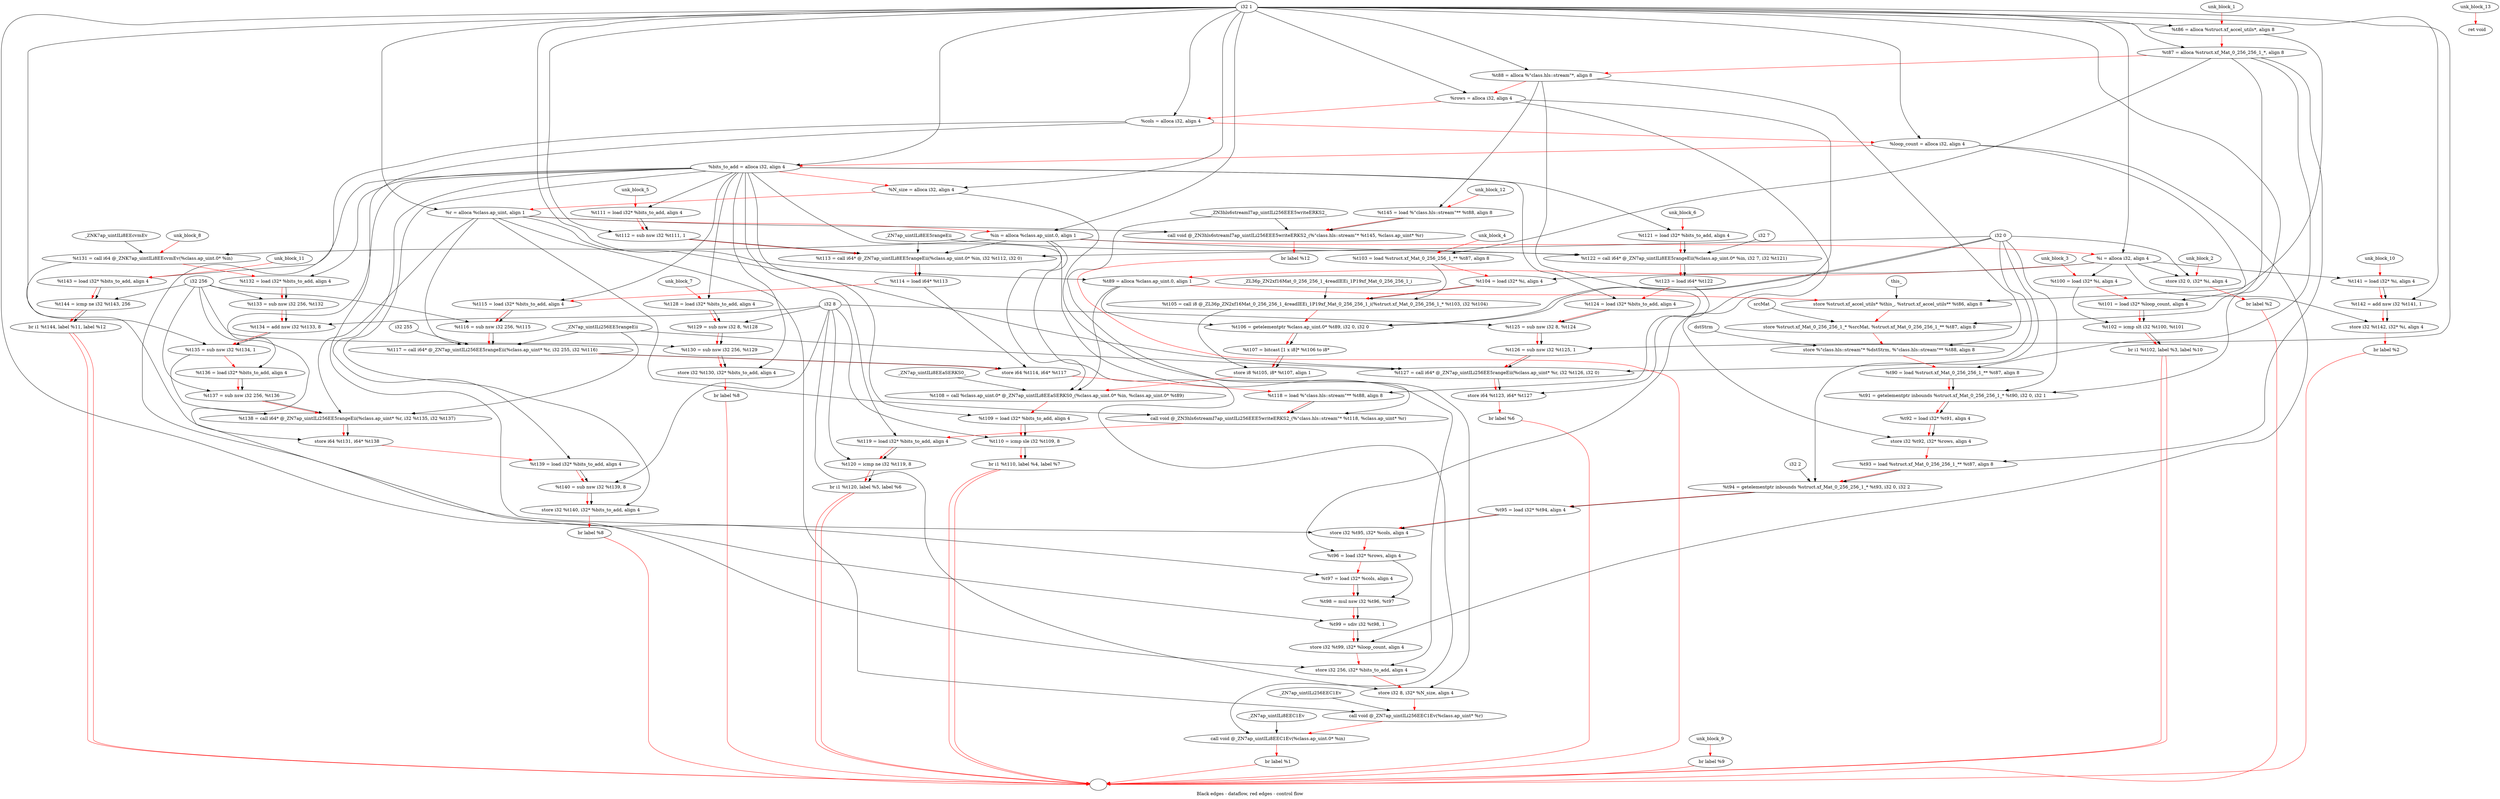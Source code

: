 digraph G {
compound=true
label="Black edges - dataflow, red edges - control flow"
"t86" [label="  %t86 = alloca %struct.xf_accel_utils*, align 8"]
"t87" [label="  %t87 = alloca %struct.xf_Mat_0_256_256_1_*, align 8"]
"t88" [label="  %t88 = alloca %\"class.hls::stream\"*, align 8"]
"rows" [label="  %rows = alloca i32, align 4"]
"cols" [label="  %cols = alloca i32, align 4"]
"loop_count" [label="  %loop_count = alloca i32, align 4"]
"bits_to_add" [label="  %bits_to_add = alloca i32, align 4"]
"N_size" [label="  %N_size = alloca i32, align 4"]
"r" [label="  %r = alloca %class.ap_uint, align 1"]
"in" [label="  %in = alloca %class.ap_uint.0, align 1"]
"i" [label="  %i = alloca i32, align 4"]
"t89" [label="  %t89 = alloca %class.ap_uint.0, align 1"]
"_1" [label="  store %struct.xf_accel_utils* %this_, %struct.xf_accel_utils** %t86, align 8"]
"_2" [label="  store %struct.xf_Mat_0_256_256_1_* %srcMat, %struct.xf_Mat_0_256_256_1_** %t87, align 8"]
"_3" [label="  store %\"class.hls::stream\"* %dstStrm, %\"class.hls::stream\"** %t88, align 8"]
"t90" [label="  %t90 = load %struct.xf_Mat_0_256_256_1_** %t87, align 8"]
"t91" [label="  %t91 = getelementptr inbounds %struct.xf_Mat_0_256_256_1_* %t90, i32 0, i32 1"]
"t92" [label="  %t92 = load i32* %t91, align 4"]
"_4" [label="  store i32 %t92, i32* %rows, align 4"]
"t93" [label="  %t93 = load %struct.xf_Mat_0_256_256_1_** %t87, align 8"]
"t94" [label="  %t94 = getelementptr inbounds %struct.xf_Mat_0_256_256_1_* %t93, i32 0, i32 2"]
"t95" [label="  %t95 = load i32* %t94, align 4"]
"_5" [label="  store i32 %t95, i32* %cols, align 4"]
"t96" [label="  %t96 = load i32* %rows, align 4"]
"t97" [label="  %t97 = load i32* %cols, align 4"]
"t98" [label="  %t98 = mul nsw i32 %t96, %t97"]
"t99" [label="  %t99 = sdiv i32 %t98, 1"]
"_6" [label="  store i32 %t99, i32* %loop_count, align 4"]
"_7" [label="  store i32 256, i32* %bits_to_add, align 4"]
"_8" [label="  store i32 8, i32* %N_size, align 4"]
"_9" [label="  call void @_ZN7ap_uintILi256EEC1Ev(%class.ap_uint* %r)"]
"_10" [label="  call void @_ZN7ap_uintILi8EEC1Ev(%class.ap_uint.0* %in)"]
"_11" [label="  br label %1"]
"unk_block_1" -> "t86"[color=red]
"i32 1" -> "t86"
"t86" -> "t87"[color=red weight=2]
"i32 1" -> "t87"
"t87" -> "t88"[color=red weight=2]
"i32 1" -> "t88"
"t88" -> "rows"[color=red weight=2]
"i32 1" -> "rows"
"rows" -> "cols"[color=red weight=2]
"i32 1" -> "cols"
"cols" -> "loop_count"[color=red weight=2]
"i32 1" -> "loop_count"
"loop_count" -> "bits_to_add"[color=red weight=2]
"i32 1" -> "bits_to_add"
"bits_to_add" -> "N_size"[color=red weight=2]
"i32 1" -> "N_size"
"N_size" -> "r"[color=red weight=2]
"i32 1" -> "r"
"r" -> "in"[color=red weight=2]
"i32 1" -> "in"
"in" -> "i"[color=red weight=2]
"i32 1" -> "i"
"i" -> "t89"[color=red weight=2]
"i32 1" -> "t89"
"t89" -> "_1"[color=red weight=2]
"this_" -> "_1"
"t86" -> "_1"
"_1" -> "_2"[color=red weight=2]
"srcMat" -> "_2"
"t87" -> "_2"
"_2" -> "_3"[color=red weight=2]
"dstStrm" -> "_3"
"t88" -> "_3"
"_3" -> "t90"[color=red weight=2]
"t87" -> "t90"
"t90" -> "t91"[color=red weight=2]
"t90" -> "t91"
"i32 0" -> "t91"
"i32 1" -> "t91"
"t91" -> "t92"[color=red weight=2]
"t91" -> "t92"
"t92" -> "_4"[color=red weight=2]
"t92" -> "_4"
"rows" -> "_4"
"_4" -> "t93"[color=red weight=2]
"t87" -> "t93"
"t93" -> "t94"[color=red weight=2]
"t93" -> "t94"
"i32 0" -> "t94"
"i32 2" -> "t94"
"t94" -> "t95"[color=red weight=2]
"t94" -> "t95"
"t95" -> "_5"[color=red weight=2]
"t95" -> "_5"
"cols" -> "_5"
"_5" -> "t96"[color=red weight=2]
"rows" -> "t96"
"t96" -> "t97"[color=red weight=2]
"cols" -> "t97"
"t97" -> "t98"[color=red weight=2]
"t96" -> "t98"
"t97" -> "t98"
"t98" -> "t99"[color=red weight=2]
"t98" -> "t99"
"i32 1" -> "t99"
"t99" -> "_6"[color=red weight=2]
"t99" -> "_6"
"loop_count" -> "_6"
"_6" -> "_7"[color=red weight=2]
"i32 256" -> "_7"
"bits_to_add" -> "_7"
"_7" -> "_8"[color=red weight=2]
"i32 8" -> "_8"
"N_size" -> "_8"
"_8" -> "_9"[color=red weight=2]
"r" -> "_9"
"_ZN7ap_uintILi256EEC1Ev" -> "_9"
"_9" -> "_10"[color=red weight=2]
"in" -> "_10"
"_ZN7ap_uintILi8EEC1Ev" -> "_10"
"_10" -> "_11"[color=red weight=2]
"_11" -> ""[color=red]

"_12" [label="  store i32 0, i32* %i, align 4"]
"_13" [label="  br label %2"]
"unk_block_2" -> "_12"[color=red]
"i32 0" -> "_12"
"i" -> "_12"
"_12" -> "_13"[color=red weight=2]
"_13" -> ""[color=red]

"t100" [label="  %t100 = load i32* %i, align 4"]
"t101" [label="  %t101 = load i32* %loop_count, align 4"]
"t102" [label="  %t102 = icmp slt i32 %t100, %t101"]
"_14" [label="  br i1 %t102, label %3, label %10"]
"unk_block_3" -> "t100"[color=red]
"i" -> "t100"
"t100" -> "t101"[color=red weight=2]
"loop_count" -> "t101"
"t101" -> "t102"[color=red weight=2]
"t100" -> "t102"
"t101" -> "t102"
"t102" -> "_14"[color=red weight=2]
"t102" -> "_14"
"_14" -> ""[color=red]
"_14" -> ""[color=red]

"t103" [label="  %t103 = load %struct.xf_Mat_0_256_256_1_** %t87, align 8"]
"t104" [label="  %t104 = load i32* %i, align 4"]
"t105" [label="  %t105 = call i8 @_ZL36p_ZN2xf16Mat_0_256_256_1_4readIEEi_1P19xf_Mat_0_256_256_1_i(%struct.xf_Mat_0_256_256_1_* %t103, i32 %t104)"]
"t106" [label="  %t106 = getelementptr %class.ap_uint.0* %t89, i32 0, i32 0"]
"t107" [label="  %t107 = bitcast [1 x i8]* %t106 to i8*"]
"_15" [label="  store i8 %t105, i8* %t107, align 1"]
"t108" [label="  %t108 = call %class.ap_uint.0* @_ZN7ap_uintILi8EEaSERKS0_(%class.ap_uint.0* %in, %class.ap_uint.0* %t89)"]
"t109" [label="  %t109 = load i32* %bits_to_add, align 4"]
"t110" [label="  %t110 = icmp sle i32 %t109, 8"]
"_16" [label="  br i1 %t110, label %4, label %7"]
"unk_block_4" -> "t103"[color=red]
"t87" -> "t103"
"t103" -> "t104"[color=red weight=2]
"i" -> "t104"
"t104" -> "t105"[color=red weight=2]
"t103" -> "t105"
"t104" -> "t105"
"_ZL36p_ZN2xf16Mat_0_256_256_1_4readIEEi_1P19xf_Mat_0_256_256_1_i" -> "t105"
"t105" -> "t106"[color=red weight=2]
"t89" -> "t106"
"i32 0" -> "t106"
"i32 0" -> "t106"
"t106" -> "t107"[color=red weight=2]
"t106" -> "t107"
"t107" -> "_15"[color=red weight=2]
"t105" -> "_15"
"t107" -> "_15"
"_15" -> "t108"[color=red weight=2]
"in" -> "t108"
"t89" -> "t108"
"_ZN7ap_uintILi8EEaSERKS0_" -> "t108"
"t108" -> "t109"[color=red weight=2]
"bits_to_add" -> "t109"
"t109" -> "t110"[color=red weight=2]
"t109" -> "t110"
"i32 8" -> "t110"
"t110" -> "_16"[color=red weight=2]
"t110" -> "_16"
"_16" -> ""[color=red]
"_16" -> ""[color=red]

"t111" [label="  %t111 = load i32* %bits_to_add, align 4"]
"t112" [label="  %t112 = sub nsw i32 %t111, 1"]
"t113" [label="  %t113 = call i64* @_ZN7ap_uintILi8EE5rangeEii(%class.ap_uint.0* %in, i32 %t112, i32 0)"]
"t114" [label="  %t114 = load i64* %t113"]
"t115" [label="  %t115 = load i32* %bits_to_add, align 4"]
"t116" [label="  %t116 = sub nsw i32 256, %t115"]
"t117" [label="  %t117 = call i64* @_ZN7ap_uintILi256EE5rangeEii(%class.ap_uint* %r, i32 255, i32 %t116)"]
"_17" [label="  store i64 %t114, i64* %t117"]
"t118" [label="  %t118 = load %\"class.hls::stream\"** %t88, align 8"]
"_18" [label="  call void @_ZN3hls6streamI7ap_uintILi256EEE5writeERKS2_(%\"class.hls::stream\"* %t118, %class.ap_uint* %r)"]
"t119" [label="  %t119 = load i32* %bits_to_add, align 4"]
"t120" [label="  %t120 = icmp ne i32 %t119, 8"]
"_19" [label="  br i1 %t120, label %5, label %6"]
"unk_block_5" -> "t111"[color=red]
"bits_to_add" -> "t111"
"t111" -> "t112"[color=red weight=2]
"t111" -> "t112"
"i32 1" -> "t112"
"t112" -> "t113"[color=red weight=2]
"in" -> "t113"
"t112" -> "t113"
"i32 0" -> "t113"
"_ZN7ap_uintILi8EE5rangeEii" -> "t113"
"t113" -> "t114"[color=red weight=2]
"t113" -> "t114"
"t114" -> "t115"[color=red weight=2]
"bits_to_add" -> "t115"
"t115" -> "t116"[color=red weight=2]
"i32 256" -> "t116"
"t115" -> "t116"
"t116" -> "t117"[color=red weight=2]
"r" -> "t117"
"i32 255" -> "t117"
"t116" -> "t117"
"_ZN7ap_uintILi256EE5rangeEii" -> "t117"
"t117" -> "_17"[color=red weight=2]
"t114" -> "_17"
"t117" -> "_17"
"_17" -> "t118"[color=red weight=2]
"t88" -> "t118"
"t118" -> "_18"[color=red weight=2]
"t118" -> "_18"
"r" -> "_18"
"_ZN3hls6streamI7ap_uintILi256EEE5writeERKS2_" -> "_18"
"_18" -> "t119"[color=red weight=2]
"bits_to_add" -> "t119"
"t119" -> "t120"[color=red weight=2]
"t119" -> "t120"
"i32 8" -> "t120"
"t120" -> "_19"[color=red weight=2]
"t120" -> "_19"
"_19" -> ""[color=red]
"_19" -> ""[color=red]

"t121" [label="  %t121 = load i32* %bits_to_add, align 4"]
"t122" [label="  %t122 = call i64* @_ZN7ap_uintILi8EE5rangeEii(%class.ap_uint.0* %in, i32 7, i32 %t121)"]
"t123" [label="  %t123 = load i64* %t122"]
"t124" [label="  %t124 = load i32* %bits_to_add, align 4"]
"t125" [label="  %t125 = sub nsw i32 8, %t124"]
"t126" [label="  %t126 = sub nsw i32 %t125, 1"]
"t127" [label="  %t127 = call i64* @_ZN7ap_uintILi256EE5rangeEii(%class.ap_uint* %r, i32 %t126, i32 0)"]
"_20" [label="  store i64 %t123, i64* %t127"]
"_21" [label="  br label %6"]
"unk_block_6" -> "t121"[color=red]
"bits_to_add" -> "t121"
"t121" -> "t122"[color=red weight=2]
"in" -> "t122"
"i32 7" -> "t122"
"t121" -> "t122"
"_ZN7ap_uintILi8EE5rangeEii" -> "t122"
"t122" -> "t123"[color=red weight=2]
"t122" -> "t123"
"t123" -> "t124"[color=red weight=2]
"bits_to_add" -> "t124"
"t124" -> "t125"[color=red weight=2]
"i32 8" -> "t125"
"t124" -> "t125"
"t125" -> "t126"[color=red weight=2]
"t125" -> "t126"
"i32 1" -> "t126"
"t126" -> "t127"[color=red weight=2]
"r" -> "t127"
"t126" -> "t127"
"i32 0" -> "t127"
"_ZN7ap_uintILi256EE5rangeEii" -> "t127"
"t127" -> "_20"[color=red weight=2]
"t123" -> "_20"
"t127" -> "_20"
"_20" -> "_21"[color=red weight=2]
"_21" -> ""[color=red]

"t128" [label="  %t128 = load i32* %bits_to_add, align 4"]
"t129" [label="  %t129 = sub nsw i32 8, %t128"]
"t130" [label="  %t130 = sub nsw i32 256, %t129"]
"_22" [label="  store i32 %t130, i32* %bits_to_add, align 4"]
"_23" [label="  br label %8"]
"unk_block_7" -> "t128"[color=red]
"bits_to_add" -> "t128"
"t128" -> "t129"[color=red weight=2]
"i32 8" -> "t129"
"t128" -> "t129"
"t129" -> "t130"[color=red weight=2]
"i32 256" -> "t130"
"t129" -> "t130"
"t130" -> "_22"[color=red weight=2]
"t130" -> "_22"
"bits_to_add" -> "_22"
"_22" -> "_23"[color=red weight=2]
"_23" -> ""[color=red]

"t131" [label="  %t131 = call i64 @_ZNK7ap_uintILi8EEcvmEv(%class.ap_uint.0* %in)"]
"t132" [label="  %t132 = load i32* %bits_to_add, align 4"]
"t133" [label="  %t133 = sub nsw i32 256, %t132"]
"t134" [label="  %t134 = add nsw i32 %t133, 8"]
"t135" [label="  %t135 = sub nsw i32 %t134, 1"]
"t136" [label="  %t136 = load i32* %bits_to_add, align 4"]
"t137" [label="  %t137 = sub nsw i32 256, %t136"]
"t138" [label="  %t138 = call i64* @_ZN7ap_uintILi256EE5rangeEii(%class.ap_uint* %r, i32 %t135, i32 %t137)"]
"_24" [label="  store i64 %t131, i64* %t138"]
"t139" [label="  %t139 = load i32* %bits_to_add, align 4"]
"t140" [label="  %t140 = sub nsw i32 %t139, 8"]
"_25" [label="  store i32 %t140, i32* %bits_to_add, align 4"]
"_26" [label="  br label %8"]
"unk_block_8" -> "t131"[color=red]
"in" -> "t131"
"_ZNK7ap_uintILi8EEcvmEv" -> "t131"
"t131" -> "t132"[color=red weight=2]
"bits_to_add" -> "t132"
"t132" -> "t133"[color=red weight=2]
"i32 256" -> "t133"
"t132" -> "t133"
"t133" -> "t134"[color=red weight=2]
"t133" -> "t134"
"i32 8" -> "t134"
"t134" -> "t135"[color=red weight=2]
"t134" -> "t135"
"i32 1" -> "t135"
"t135" -> "t136"[color=red weight=2]
"bits_to_add" -> "t136"
"t136" -> "t137"[color=red weight=2]
"i32 256" -> "t137"
"t136" -> "t137"
"t137" -> "t138"[color=red weight=2]
"r" -> "t138"
"t135" -> "t138"
"t137" -> "t138"
"_ZN7ap_uintILi256EE5rangeEii" -> "t138"
"t138" -> "_24"[color=red weight=2]
"t131" -> "_24"
"t138" -> "_24"
"_24" -> "t139"[color=red weight=2]
"bits_to_add" -> "t139"
"t139" -> "t140"[color=red weight=2]
"t139" -> "t140"
"i32 8" -> "t140"
"t140" -> "_25"[color=red weight=2]
"t140" -> "_25"
"bits_to_add" -> "_25"
"_25" -> "_26"[color=red weight=2]
"_26" -> ""[color=red]

"_27" [label="  br label %9"]
"unk_block_9" -> "_27"[color=red]
"_27" -> ""[color=red]

"t141" [label="  %t141 = load i32* %i, align 4"]
"t142" [label="  %t142 = add nsw i32 %t141, 1"]
"_28" [label="  store i32 %t142, i32* %i, align 4"]
"_29" [label="  br label %2"]
"unk_block_10" -> "t141"[color=red]
"i" -> "t141"
"t141" -> "t142"[color=red weight=2]
"t141" -> "t142"
"i32 1" -> "t142"
"t142" -> "_28"[color=red weight=2]
"t142" -> "_28"
"i" -> "_28"
"_28" -> "_29"[color=red weight=2]
"_29" -> ""[color=red]

"t143" [label="  %t143 = load i32* %bits_to_add, align 4"]
"t144" [label="  %t144 = icmp ne i32 %t143, 256"]
"_30" [label="  br i1 %t144, label %11, label %12"]
"unk_block_11" -> "t143"[color=red]
"bits_to_add" -> "t143"
"t143" -> "t144"[color=red weight=2]
"t143" -> "t144"
"i32 256" -> "t144"
"t144" -> "_30"[color=red weight=2]
"t144" -> "_30"
"_30" -> ""[color=red]
"_30" -> ""[color=red]

"t145" [label="  %t145 = load %\"class.hls::stream\"** %t88, align 8"]
"_31" [label="  call void @_ZN3hls6streamI7ap_uintILi256EEE5writeERKS2_(%\"class.hls::stream\"* %t145, %class.ap_uint* %r)"]
"_32" [label="  br label %12"]
"unk_block_12" -> "t145"[color=red]
"t88" -> "t145"
"t145" -> "_31"[color=red weight=2]
"t145" -> "_31"
"r" -> "_31"
"_ZN3hls6streamI7ap_uintILi256EEE5writeERKS2_" -> "_31"
"_31" -> "_32"[color=red weight=2]
"_32" -> ""[color=red]

"_33" [label="  ret void"]
"unk_block_13" -> "_33"[color=red]

}
